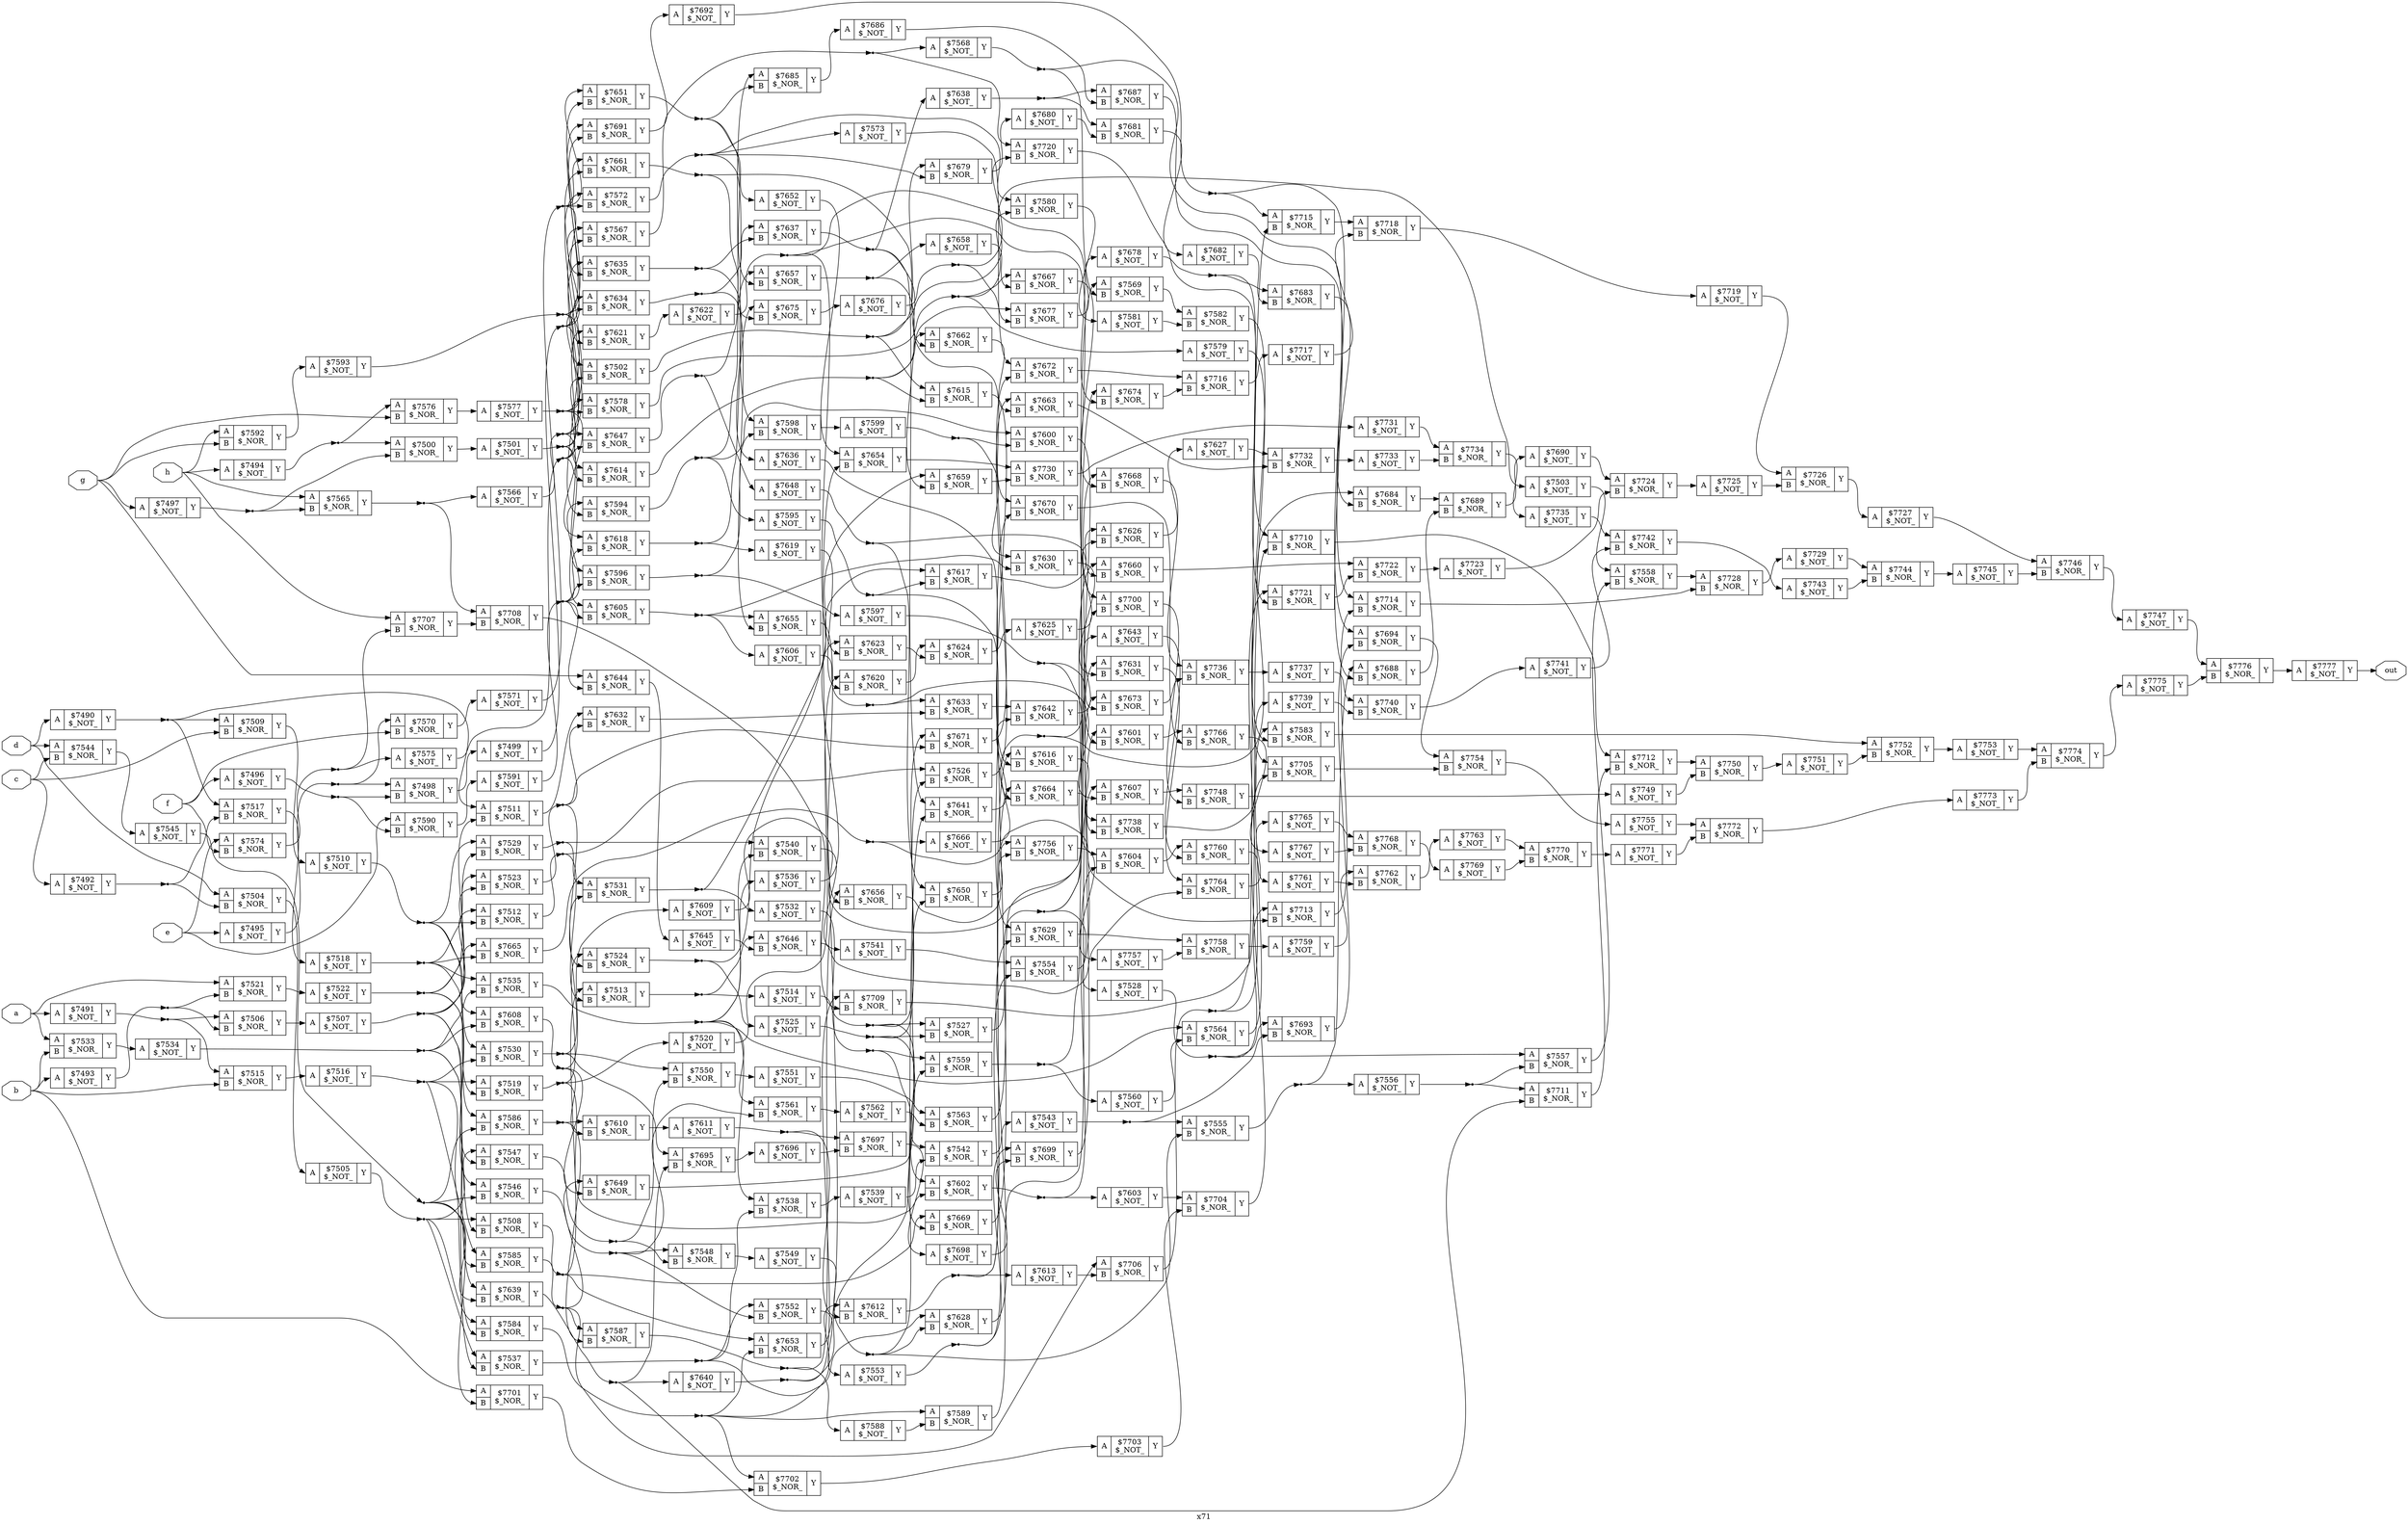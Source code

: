 digraph "x71" {
label="x71";
rankdir="LR";
remincross=true;
n288 [ shape=octagon, label="a", color="black", fontcolor="black" ];
n289 [ shape=octagon, label="b", color="black", fontcolor="black" ];
n290 [ shape=octagon, label="c", color="black", fontcolor="black" ];
n291 [ shape=octagon, label="d", color="black", fontcolor="black" ];
n292 [ shape=octagon, label="e", color="black", fontcolor="black" ];
n293 [ shape=octagon, label="f", color="black", fontcolor="black" ];
n294 [ shape=octagon, label="g", color="black", fontcolor="black" ];
n295 [ shape=octagon, label="h", color="black", fontcolor="black" ];
n296 [ shape=octagon, label="out", color="black", fontcolor="black" ];
c299 [ shape=record, label="{{<p297> A}|$7490\n$_NOT_|{<p298> Y}}" ];
c300 [ shape=record, label="{{<p297> A}|$7491\n$_NOT_|{<p298> Y}}" ];
c301 [ shape=record, label="{{<p297> A}|$7492\n$_NOT_|{<p298> Y}}" ];
c302 [ shape=record, label="{{<p297> A}|$7493\n$_NOT_|{<p298> Y}}" ];
c303 [ shape=record, label="{{<p297> A}|$7494\n$_NOT_|{<p298> Y}}" ];
c304 [ shape=record, label="{{<p297> A}|$7495\n$_NOT_|{<p298> Y}}" ];
c305 [ shape=record, label="{{<p297> A}|$7496\n$_NOT_|{<p298> Y}}" ];
c306 [ shape=record, label="{{<p297> A}|$7497\n$_NOT_|{<p298> Y}}" ];
c308 [ shape=record, label="{{<p297> A|<p307> B}|$7498\n$_NOR_|{<p298> Y}}" ];
c309 [ shape=record, label="{{<p297> A}|$7499\n$_NOT_|{<p298> Y}}" ];
c310 [ shape=record, label="{{<p297> A|<p307> B}|$7500\n$_NOR_|{<p298> Y}}" ];
c311 [ shape=record, label="{{<p297> A}|$7501\n$_NOT_|{<p298> Y}}" ];
c312 [ shape=record, label="{{<p297> A|<p307> B}|$7502\n$_NOR_|{<p298> Y}}" ];
c313 [ shape=record, label="{{<p297> A}|$7503\n$_NOT_|{<p298> Y}}" ];
c314 [ shape=record, label="{{<p297> A|<p307> B}|$7504\n$_NOR_|{<p298> Y}}" ];
c315 [ shape=record, label="{{<p297> A}|$7505\n$_NOT_|{<p298> Y}}" ];
c316 [ shape=record, label="{{<p297> A|<p307> B}|$7506\n$_NOR_|{<p298> Y}}" ];
c317 [ shape=record, label="{{<p297> A}|$7507\n$_NOT_|{<p298> Y}}" ];
c318 [ shape=record, label="{{<p297> A|<p307> B}|$7508\n$_NOR_|{<p298> Y}}" ];
c319 [ shape=record, label="{{<p297> A|<p307> B}|$7509\n$_NOR_|{<p298> Y}}" ];
c320 [ shape=record, label="{{<p297> A}|$7510\n$_NOT_|{<p298> Y}}" ];
c321 [ shape=record, label="{{<p297> A|<p307> B}|$7511\n$_NOR_|{<p298> Y}}" ];
c322 [ shape=record, label="{{<p297> A|<p307> B}|$7512\n$_NOR_|{<p298> Y}}" ];
c323 [ shape=record, label="{{<p297> A|<p307> B}|$7513\n$_NOR_|{<p298> Y}}" ];
c324 [ shape=record, label="{{<p297> A}|$7514\n$_NOT_|{<p298> Y}}" ];
c325 [ shape=record, label="{{<p297> A|<p307> B}|$7515\n$_NOR_|{<p298> Y}}" ];
c326 [ shape=record, label="{{<p297> A}|$7516\n$_NOT_|{<p298> Y}}" ];
c327 [ shape=record, label="{{<p297> A|<p307> B}|$7517\n$_NOR_|{<p298> Y}}" ];
c328 [ shape=record, label="{{<p297> A}|$7518\n$_NOT_|{<p298> Y}}" ];
c329 [ shape=record, label="{{<p297> A|<p307> B}|$7519\n$_NOR_|{<p298> Y}}" ];
c330 [ shape=record, label="{{<p297> A}|$7520\n$_NOT_|{<p298> Y}}" ];
c331 [ shape=record, label="{{<p297> A|<p307> B}|$7521\n$_NOR_|{<p298> Y}}" ];
c332 [ shape=record, label="{{<p297> A}|$7522\n$_NOT_|{<p298> Y}}" ];
c333 [ shape=record, label="{{<p297> A|<p307> B}|$7523\n$_NOR_|{<p298> Y}}" ];
c334 [ shape=record, label="{{<p297> A|<p307> B}|$7524\n$_NOR_|{<p298> Y}}" ];
c335 [ shape=record, label="{{<p297> A}|$7525\n$_NOT_|{<p298> Y}}" ];
c336 [ shape=record, label="{{<p297> A|<p307> B}|$7526\n$_NOR_|{<p298> Y}}" ];
c337 [ shape=record, label="{{<p297> A|<p307> B}|$7527\n$_NOR_|{<p298> Y}}" ];
c338 [ shape=record, label="{{<p297> A}|$7528\n$_NOT_|{<p298> Y}}" ];
c339 [ shape=record, label="{{<p297> A|<p307> B}|$7529\n$_NOR_|{<p298> Y}}" ];
c340 [ shape=record, label="{{<p297> A|<p307> B}|$7530\n$_NOR_|{<p298> Y}}" ];
c341 [ shape=record, label="{{<p297> A|<p307> B}|$7531\n$_NOR_|{<p298> Y}}" ];
c342 [ shape=record, label="{{<p297> A}|$7532\n$_NOT_|{<p298> Y}}" ];
c343 [ shape=record, label="{{<p297> A|<p307> B}|$7533\n$_NOR_|{<p298> Y}}" ];
c344 [ shape=record, label="{{<p297> A}|$7534\n$_NOT_|{<p298> Y}}" ];
c345 [ shape=record, label="{{<p297> A|<p307> B}|$7535\n$_NOR_|{<p298> Y}}" ];
c346 [ shape=record, label="{{<p297> A}|$7536\n$_NOT_|{<p298> Y}}" ];
c347 [ shape=record, label="{{<p297> A|<p307> B}|$7537\n$_NOR_|{<p298> Y}}" ];
c348 [ shape=record, label="{{<p297> A|<p307> B}|$7538\n$_NOR_|{<p298> Y}}" ];
c349 [ shape=record, label="{{<p297> A}|$7539\n$_NOT_|{<p298> Y}}" ];
c350 [ shape=record, label="{{<p297> A|<p307> B}|$7540\n$_NOR_|{<p298> Y}}" ];
c351 [ shape=record, label="{{<p297> A}|$7541\n$_NOT_|{<p298> Y}}" ];
c352 [ shape=record, label="{{<p297> A|<p307> B}|$7542\n$_NOR_|{<p298> Y}}" ];
c353 [ shape=record, label="{{<p297> A}|$7543\n$_NOT_|{<p298> Y}}" ];
c354 [ shape=record, label="{{<p297> A|<p307> B}|$7544\n$_NOR_|{<p298> Y}}" ];
c355 [ shape=record, label="{{<p297> A}|$7545\n$_NOT_|{<p298> Y}}" ];
c356 [ shape=record, label="{{<p297> A|<p307> B}|$7546\n$_NOR_|{<p298> Y}}" ];
c357 [ shape=record, label="{{<p297> A|<p307> B}|$7547\n$_NOR_|{<p298> Y}}" ];
c358 [ shape=record, label="{{<p297> A|<p307> B}|$7548\n$_NOR_|{<p298> Y}}" ];
c359 [ shape=record, label="{{<p297> A}|$7549\n$_NOT_|{<p298> Y}}" ];
c360 [ shape=record, label="{{<p297> A|<p307> B}|$7550\n$_NOR_|{<p298> Y}}" ];
c361 [ shape=record, label="{{<p297> A}|$7551\n$_NOT_|{<p298> Y}}" ];
c362 [ shape=record, label="{{<p297> A|<p307> B}|$7552\n$_NOR_|{<p298> Y}}" ];
c363 [ shape=record, label="{{<p297> A}|$7553\n$_NOT_|{<p298> Y}}" ];
c364 [ shape=record, label="{{<p297> A|<p307> B}|$7554\n$_NOR_|{<p298> Y}}" ];
c365 [ shape=record, label="{{<p297> A|<p307> B}|$7555\n$_NOR_|{<p298> Y}}" ];
c366 [ shape=record, label="{{<p297> A}|$7556\n$_NOT_|{<p298> Y}}" ];
c367 [ shape=record, label="{{<p297> A|<p307> B}|$7557\n$_NOR_|{<p298> Y}}" ];
c368 [ shape=record, label="{{<p297> A|<p307> B}|$7558\n$_NOR_|{<p298> Y}}" ];
c369 [ shape=record, label="{{<p297> A|<p307> B}|$7559\n$_NOR_|{<p298> Y}}" ];
c370 [ shape=record, label="{{<p297> A}|$7560\n$_NOT_|{<p298> Y}}" ];
c371 [ shape=record, label="{{<p297> A|<p307> B}|$7561\n$_NOR_|{<p298> Y}}" ];
c372 [ shape=record, label="{{<p297> A}|$7562\n$_NOT_|{<p298> Y}}" ];
c373 [ shape=record, label="{{<p297> A|<p307> B}|$7563\n$_NOR_|{<p298> Y}}" ];
c374 [ shape=record, label="{{<p297> A|<p307> B}|$7564\n$_NOR_|{<p298> Y}}" ];
c375 [ shape=record, label="{{<p297> A|<p307> B}|$7565\n$_NOR_|{<p298> Y}}" ];
c376 [ shape=record, label="{{<p297> A}|$7566\n$_NOT_|{<p298> Y}}" ];
c377 [ shape=record, label="{{<p297> A|<p307> B}|$7567\n$_NOR_|{<p298> Y}}" ];
c378 [ shape=record, label="{{<p297> A}|$7568\n$_NOT_|{<p298> Y}}" ];
c379 [ shape=record, label="{{<p297> A|<p307> B}|$7569\n$_NOR_|{<p298> Y}}" ];
c380 [ shape=record, label="{{<p297> A|<p307> B}|$7570\n$_NOR_|{<p298> Y}}" ];
c381 [ shape=record, label="{{<p297> A}|$7571\n$_NOT_|{<p298> Y}}" ];
c382 [ shape=record, label="{{<p297> A|<p307> B}|$7572\n$_NOR_|{<p298> Y}}" ];
c383 [ shape=record, label="{{<p297> A}|$7573\n$_NOT_|{<p298> Y}}" ];
c384 [ shape=record, label="{{<p297> A|<p307> B}|$7574\n$_NOR_|{<p298> Y}}" ];
c385 [ shape=record, label="{{<p297> A}|$7575\n$_NOT_|{<p298> Y}}" ];
c386 [ shape=record, label="{{<p297> A|<p307> B}|$7576\n$_NOR_|{<p298> Y}}" ];
c387 [ shape=record, label="{{<p297> A}|$7577\n$_NOT_|{<p298> Y}}" ];
c388 [ shape=record, label="{{<p297> A|<p307> B}|$7578\n$_NOR_|{<p298> Y}}" ];
c389 [ shape=record, label="{{<p297> A}|$7579\n$_NOT_|{<p298> Y}}" ];
c390 [ shape=record, label="{{<p297> A|<p307> B}|$7580\n$_NOR_|{<p298> Y}}" ];
c391 [ shape=record, label="{{<p297> A}|$7581\n$_NOT_|{<p298> Y}}" ];
c392 [ shape=record, label="{{<p297> A|<p307> B}|$7582\n$_NOR_|{<p298> Y}}" ];
c393 [ shape=record, label="{{<p297> A|<p307> B}|$7583\n$_NOR_|{<p298> Y}}" ];
c394 [ shape=record, label="{{<p297> A|<p307> B}|$7584\n$_NOR_|{<p298> Y}}" ];
c395 [ shape=record, label="{{<p297> A|<p307> B}|$7585\n$_NOR_|{<p298> Y}}" ];
c396 [ shape=record, label="{{<p297> A|<p307> B}|$7586\n$_NOR_|{<p298> Y}}" ];
c397 [ shape=record, label="{{<p297> A|<p307> B}|$7587\n$_NOR_|{<p298> Y}}" ];
c398 [ shape=record, label="{{<p297> A}|$7588\n$_NOT_|{<p298> Y}}" ];
c399 [ shape=record, label="{{<p297> A|<p307> B}|$7589\n$_NOR_|{<p298> Y}}" ];
c400 [ shape=record, label="{{<p297> A|<p307> B}|$7590\n$_NOR_|{<p298> Y}}" ];
c401 [ shape=record, label="{{<p297> A}|$7591\n$_NOT_|{<p298> Y}}" ];
c402 [ shape=record, label="{{<p297> A|<p307> B}|$7592\n$_NOR_|{<p298> Y}}" ];
c403 [ shape=record, label="{{<p297> A}|$7593\n$_NOT_|{<p298> Y}}" ];
c404 [ shape=record, label="{{<p297> A|<p307> B}|$7594\n$_NOR_|{<p298> Y}}" ];
c405 [ shape=record, label="{{<p297> A}|$7595\n$_NOT_|{<p298> Y}}" ];
c406 [ shape=record, label="{{<p297> A|<p307> B}|$7596\n$_NOR_|{<p298> Y}}" ];
c407 [ shape=record, label="{{<p297> A}|$7597\n$_NOT_|{<p298> Y}}" ];
c408 [ shape=record, label="{{<p297> A|<p307> B}|$7598\n$_NOR_|{<p298> Y}}" ];
c409 [ shape=record, label="{{<p297> A}|$7599\n$_NOT_|{<p298> Y}}" ];
c410 [ shape=record, label="{{<p297> A|<p307> B}|$7600\n$_NOR_|{<p298> Y}}" ];
c411 [ shape=record, label="{{<p297> A|<p307> B}|$7601\n$_NOR_|{<p298> Y}}" ];
c412 [ shape=record, label="{{<p297> A|<p307> B}|$7602\n$_NOR_|{<p298> Y}}" ];
c413 [ shape=record, label="{{<p297> A}|$7603\n$_NOT_|{<p298> Y}}" ];
c414 [ shape=record, label="{{<p297> A|<p307> B}|$7604\n$_NOR_|{<p298> Y}}" ];
c415 [ shape=record, label="{{<p297> A|<p307> B}|$7605\n$_NOR_|{<p298> Y}}" ];
c416 [ shape=record, label="{{<p297> A}|$7606\n$_NOT_|{<p298> Y}}" ];
c417 [ shape=record, label="{{<p297> A|<p307> B}|$7607\n$_NOR_|{<p298> Y}}" ];
c418 [ shape=record, label="{{<p297> A|<p307> B}|$7608\n$_NOR_|{<p298> Y}}" ];
c419 [ shape=record, label="{{<p297> A}|$7609\n$_NOT_|{<p298> Y}}" ];
c420 [ shape=record, label="{{<p297> A|<p307> B}|$7610\n$_NOR_|{<p298> Y}}" ];
c421 [ shape=record, label="{{<p297> A}|$7611\n$_NOT_|{<p298> Y}}" ];
c422 [ shape=record, label="{{<p297> A|<p307> B}|$7612\n$_NOR_|{<p298> Y}}" ];
c423 [ shape=record, label="{{<p297> A}|$7613\n$_NOT_|{<p298> Y}}" ];
c424 [ shape=record, label="{{<p297> A|<p307> B}|$7614\n$_NOR_|{<p298> Y}}" ];
c425 [ shape=record, label="{{<p297> A|<p307> B}|$7615\n$_NOR_|{<p298> Y}}" ];
c426 [ shape=record, label="{{<p297> A|<p307> B}|$7616\n$_NOR_|{<p298> Y}}" ];
c427 [ shape=record, label="{{<p297> A|<p307> B}|$7617\n$_NOR_|{<p298> Y}}" ];
c428 [ shape=record, label="{{<p297> A|<p307> B}|$7618\n$_NOR_|{<p298> Y}}" ];
c429 [ shape=record, label="{{<p297> A}|$7619\n$_NOT_|{<p298> Y}}" ];
c430 [ shape=record, label="{{<p297> A|<p307> B}|$7620\n$_NOR_|{<p298> Y}}" ];
c431 [ shape=record, label="{{<p297> A|<p307> B}|$7621\n$_NOR_|{<p298> Y}}" ];
c432 [ shape=record, label="{{<p297> A}|$7622\n$_NOT_|{<p298> Y}}" ];
c433 [ shape=record, label="{{<p297> A|<p307> B}|$7623\n$_NOR_|{<p298> Y}}" ];
c434 [ shape=record, label="{{<p297> A|<p307> B}|$7624\n$_NOR_|{<p298> Y}}" ];
c435 [ shape=record, label="{{<p297> A}|$7625\n$_NOT_|{<p298> Y}}" ];
c436 [ shape=record, label="{{<p297> A|<p307> B}|$7626\n$_NOR_|{<p298> Y}}" ];
c437 [ shape=record, label="{{<p297> A}|$7627\n$_NOT_|{<p298> Y}}" ];
c438 [ shape=record, label="{{<p297> A|<p307> B}|$7628\n$_NOR_|{<p298> Y}}" ];
c439 [ shape=record, label="{{<p297> A|<p307> B}|$7629\n$_NOR_|{<p298> Y}}" ];
c440 [ shape=record, label="{{<p297> A|<p307> B}|$7630\n$_NOR_|{<p298> Y}}" ];
c441 [ shape=record, label="{{<p297> A|<p307> B}|$7631\n$_NOR_|{<p298> Y}}" ];
c442 [ shape=record, label="{{<p297> A|<p307> B}|$7632\n$_NOR_|{<p298> Y}}" ];
c443 [ shape=record, label="{{<p297> A|<p307> B}|$7633\n$_NOR_|{<p298> Y}}" ];
c444 [ shape=record, label="{{<p297> A|<p307> B}|$7634\n$_NOR_|{<p298> Y}}" ];
c445 [ shape=record, label="{{<p297> A|<p307> B}|$7635\n$_NOR_|{<p298> Y}}" ];
c446 [ shape=record, label="{{<p297> A}|$7636\n$_NOT_|{<p298> Y}}" ];
c447 [ shape=record, label="{{<p297> A|<p307> B}|$7637\n$_NOR_|{<p298> Y}}" ];
c448 [ shape=record, label="{{<p297> A}|$7638\n$_NOT_|{<p298> Y}}" ];
c449 [ shape=record, label="{{<p297> A|<p307> B}|$7639\n$_NOR_|{<p298> Y}}" ];
c450 [ shape=record, label="{{<p297> A}|$7640\n$_NOT_|{<p298> Y}}" ];
c451 [ shape=record, label="{{<p297> A|<p307> B}|$7641\n$_NOR_|{<p298> Y}}" ];
c452 [ shape=record, label="{{<p297> A|<p307> B}|$7642\n$_NOR_|{<p298> Y}}" ];
c453 [ shape=record, label="{{<p297> A}|$7643\n$_NOT_|{<p298> Y}}" ];
c454 [ shape=record, label="{{<p297> A|<p307> B}|$7644\n$_NOR_|{<p298> Y}}" ];
c455 [ shape=record, label="{{<p297> A}|$7645\n$_NOT_|{<p298> Y}}" ];
c456 [ shape=record, label="{{<p297> A|<p307> B}|$7646\n$_NOR_|{<p298> Y}}" ];
c457 [ shape=record, label="{{<p297> A|<p307> B}|$7647\n$_NOR_|{<p298> Y}}" ];
c458 [ shape=record, label="{{<p297> A}|$7648\n$_NOT_|{<p298> Y}}" ];
c459 [ shape=record, label="{{<p297> A|<p307> B}|$7649\n$_NOR_|{<p298> Y}}" ];
c460 [ shape=record, label="{{<p297> A|<p307> B}|$7650\n$_NOR_|{<p298> Y}}" ];
c461 [ shape=record, label="{{<p297> A|<p307> B}|$7651\n$_NOR_|{<p298> Y}}" ];
c462 [ shape=record, label="{{<p297> A}|$7652\n$_NOT_|{<p298> Y}}" ];
c463 [ shape=record, label="{{<p297> A|<p307> B}|$7653\n$_NOR_|{<p298> Y}}" ];
c464 [ shape=record, label="{{<p297> A|<p307> B}|$7654\n$_NOR_|{<p298> Y}}" ];
c465 [ shape=record, label="{{<p297> A|<p307> B}|$7655\n$_NOR_|{<p298> Y}}" ];
c466 [ shape=record, label="{{<p297> A|<p307> B}|$7656\n$_NOR_|{<p298> Y}}" ];
c467 [ shape=record, label="{{<p297> A|<p307> B}|$7657\n$_NOR_|{<p298> Y}}" ];
c468 [ shape=record, label="{{<p297> A}|$7658\n$_NOT_|{<p298> Y}}" ];
c469 [ shape=record, label="{{<p297> A|<p307> B}|$7659\n$_NOR_|{<p298> Y}}" ];
c470 [ shape=record, label="{{<p297> A|<p307> B}|$7660\n$_NOR_|{<p298> Y}}" ];
c471 [ shape=record, label="{{<p297> A|<p307> B}|$7661\n$_NOR_|{<p298> Y}}" ];
c472 [ shape=record, label="{{<p297> A|<p307> B}|$7662\n$_NOR_|{<p298> Y}}" ];
c473 [ shape=record, label="{{<p297> A|<p307> B}|$7663\n$_NOR_|{<p298> Y}}" ];
c474 [ shape=record, label="{{<p297> A|<p307> B}|$7664\n$_NOR_|{<p298> Y}}" ];
c475 [ shape=record, label="{{<p297> A|<p307> B}|$7665\n$_NOR_|{<p298> Y}}" ];
c476 [ shape=record, label="{{<p297> A}|$7666\n$_NOT_|{<p298> Y}}" ];
c477 [ shape=record, label="{{<p297> A|<p307> B}|$7667\n$_NOR_|{<p298> Y}}" ];
c478 [ shape=record, label="{{<p297> A|<p307> B}|$7668\n$_NOR_|{<p298> Y}}" ];
c479 [ shape=record, label="{{<p297> A|<p307> B}|$7669\n$_NOR_|{<p298> Y}}" ];
c480 [ shape=record, label="{{<p297> A|<p307> B}|$7670\n$_NOR_|{<p298> Y}}" ];
c481 [ shape=record, label="{{<p297> A|<p307> B}|$7671\n$_NOR_|{<p298> Y}}" ];
c482 [ shape=record, label="{{<p297> A|<p307> B}|$7672\n$_NOR_|{<p298> Y}}" ];
c483 [ shape=record, label="{{<p297> A|<p307> B}|$7673\n$_NOR_|{<p298> Y}}" ];
c484 [ shape=record, label="{{<p297> A|<p307> B}|$7674\n$_NOR_|{<p298> Y}}" ];
c485 [ shape=record, label="{{<p297> A|<p307> B}|$7675\n$_NOR_|{<p298> Y}}" ];
c486 [ shape=record, label="{{<p297> A}|$7676\n$_NOT_|{<p298> Y}}" ];
c487 [ shape=record, label="{{<p297> A|<p307> B}|$7677\n$_NOR_|{<p298> Y}}" ];
c488 [ shape=record, label="{{<p297> A}|$7678\n$_NOT_|{<p298> Y}}" ];
c489 [ shape=record, label="{{<p297> A|<p307> B}|$7679\n$_NOR_|{<p298> Y}}" ];
c490 [ shape=record, label="{{<p297> A}|$7680\n$_NOT_|{<p298> Y}}" ];
c491 [ shape=record, label="{{<p297> A|<p307> B}|$7681\n$_NOR_|{<p298> Y}}" ];
c492 [ shape=record, label="{{<p297> A}|$7682\n$_NOT_|{<p298> Y}}" ];
c493 [ shape=record, label="{{<p297> A|<p307> B}|$7683\n$_NOR_|{<p298> Y}}" ];
c494 [ shape=record, label="{{<p297> A|<p307> B}|$7684\n$_NOR_|{<p298> Y}}" ];
c495 [ shape=record, label="{{<p297> A|<p307> B}|$7685\n$_NOR_|{<p298> Y}}" ];
c496 [ shape=record, label="{{<p297> A}|$7686\n$_NOT_|{<p298> Y}}" ];
c497 [ shape=record, label="{{<p297> A|<p307> B}|$7687\n$_NOR_|{<p298> Y}}" ];
c498 [ shape=record, label="{{<p297> A|<p307> B}|$7688\n$_NOR_|{<p298> Y}}" ];
c499 [ shape=record, label="{{<p297> A|<p307> B}|$7689\n$_NOR_|{<p298> Y}}" ];
c500 [ shape=record, label="{{<p297> A}|$7690\n$_NOT_|{<p298> Y}}" ];
c501 [ shape=record, label="{{<p297> A|<p307> B}|$7691\n$_NOR_|{<p298> Y}}" ];
c502 [ shape=record, label="{{<p297> A}|$7692\n$_NOT_|{<p298> Y}}" ];
c503 [ shape=record, label="{{<p297> A|<p307> B}|$7693\n$_NOR_|{<p298> Y}}" ];
c504 [ shape=record, label="{{<p297> A|<p307> B}|$7694\n$_NOR_|{<p298> Y}}" ];
c505 [ shape=record, label="{{<p297> A|<p307> B}|$7695\n$_NOR_|{<p298> Y}}" ];
c506 [ shape=record, label="{{<p297> A}|$7696\n$_NOT_|{<p298> Y}}" ];
c507 [ shape=record, label="{{<p297> A|<p307> B}|$7697\n$_NOR_|{<p298> Y}}" ];
c508 [ shape=record, label="{{<p297> A}|$7698\n$_NOT_|{<p298> Y}}" ];
c509 [ shape=record, label="{{<p297> A|<p307> B}|$7699\n$_NOR_|{<p298> Y}}" ];
c510 [ shape=record, label="{{<p297> A|<p307> B}|$7700\n$_NOR_|{<p298> Y}}" ];
c511 [ shape=record, label="{{<p297> A|<p307> B}|$7701\n$_NOR_|{<p298> Y}}" ];
c512 [ shape=record, label="{{<p297> A|<p307> B}|$7702\n$_NOR_|{<p298> Y}}" ];
c513 [ shape=record, label="{{<p297> A}|$7703\n$_NOT_|{<p298> Y}}" ];
c514 [ shape=record, label="{{<p297> A|<p307> B}|$7704\n$_NOR_|{<p298> Y}}" ];
c515 [ shape=record, label="{{<p297> A|<p307> B}|$7705\n$_NOR_|{<p298> Y}}" ];
c516 [ shape=record, label="{{<p297> A|<p307> B}|$7706\n$_NOR_|{<p298> Y}}" ];
c517 [ shape=record, label="{{<p297> A|<p307> B}|$7707\n$_NOR_|{<p298> Y}}" ];
c518 [ shape=record, label="{{<p297> A|<p307> B}|$7708\n$_NOR_|{<p298> Y}}" ];
c519 [ shape=record, label="{{<p297> A|<p307> B}|$7709\n$_NOR_|{<p298> Y}}" ];
c520 [ shape=record, label="{{<p297> A|<p307> B}|$7710\n$_NOR_|{<p298> Y}}" ];
c521 [ shape=record, label="{{<p297> A|<p307> B}|$7711\n$_NOR_|{<p298> Y}}" ];
c522 [ shape=record, label="{{<p297> A|<p307> B}|$7712\n$_NOR_|{<p298> Y}}" ];
c523 [ shape=record, label="{{<p297> A|<p307> B}|$7713\n$_NOR_|{<p298> Y}}" ];
c524 [ shape=record, label="{{<p297> A|<p307> B}|$7714\n$_NOR_|{<p298> Y}}" ];
c525 [ shape=record, label="{{<p297> A|<p307> B}|$7715\n$_NOR_|{<p298> Y}}" ];
c526 [ shape=record, label="{{<p297> A|<p307> B}|$7716\n$_NOR_|{<p298> Y}}" ];
c527 [ shape=record, label="{{<p297> A}|$7717\n$_NOT_|{<p298> Y}}" ];
c528 [ shape=record, label="{{<p297> A|<p307> B}|$7718\n$_NOR_|{<p298> Y}}" ];
c529 [ shape=record, label="{{<p297> A}|$7719\n$_NOT_|{<p298> Y}}" ];
c530 [ shape=record, label="{{<p297> A|<p307> B}|$7720\n$_NOR_|{<p298> Y}}" ];
c531 [ shape=record, label="{{<p297> A|<p307> B}|$7721\n$_NOR_|{<p298> Y}}" ];
c532 [ shape=record, label="{{<p297> A|<p307> B}|$7722\n$_NOR_|{<p298> Y}}" ];
c533 [ shape=record, label="{{<p297> A}|$7723\n$_NOT_|{<p298> Y}}" ];
c534 [ shape=record, label="{{<p297> A|<p307> B}|$7724\n$_NOR_|{<p298> Y}}" ];
c535 [ shape=record, label="{{<p297> A}|$7725\n$_NOT_|{<p298> Y}}" ];
c536 [ shape=record, label="{{<p297> A|<p307> B}|$7726\n$_NOR_|{<p298> Y}}" ];
c537 [ shape=record, label="{{<p297> A}|$7727\n$_NOT_|{<p298> Y}}" ];
c538 [ shape=record, label="{{<p297> A|<p307> B}|$7728\n$_NOR_|{<p298> Y}}" ];
c539 [ shape=record, label="{{<p297> A}|$7729\n$_NOT_|{<p298> Y}}" ];
c540 [ shape=record, label="{{<p297> A|<p307> B}|$7730\n$_NOR_|{<p298> Y}}" ];
c541 [ shape=record, label="{{<p297> A}|$7731\n$_NOT_|{<p298> Y}}" ];
c542 [ shape=record, label="{{<p297> A|<p307> B}|$7732\n$_NOR_|{<p298> Y}}" ];
c543 [ shape=record, label="{{<p297> A}|$7733\n$_NOT_|{<p298> Y}}" ];
c544 [ shape=record, label="{{<p297> A|<p307> B}|$7734\n$_NOR_|{<p298> Y}}" ];
c545 [ shape=record, label="{{<p297> A}|$7735\n$_NOT_|{<p298> Y}}" ];
c546 [ shape=record, label="{{<p297> A|<p307> B}|$7736\n$_NOR_|{<p298> Y}}" ];
c547 [ shape=record, label="{{<p297> A}|$7737\n$_NOT_|{<p298> Y}}" ];
c548 [ shape=record, label="{{<p297> A|<p307> B}|$7738\n$_NOR_|{<p298> Y}}" ];
c549 [ shape=record, label="{{<p297> A}|$7739\n$_NOT_|{<p298> Y}}" ];
c550 [ shape=record, label="{{<p297> A|<p307> B}|$7740\n$_NOR_|{<p298> Y}}" ];
c551 [ shape=record, label="{{<p297> A}|$7741\n$_NOT_|{<p298> Y}}" ];
c552 [ shape=record, label="{{<p297> A|<p307> B}|$7742\n$_NOR_|{<p298> Y}}" ];
c553 [ shape=record, label="{{<p297> A}|$7743\n$_NOT_|{<p298> Y}}" ];
c554 [ shape=record, label="{{<p297> A|<p307> B}|$7744\n$_NOR_|{<p298> Y}}" ];
c555 [ shape=record, label="{{<p297> A}|$7745\n$_NOT_|{<p298> Y}}" ];
c556 [ shape=record, label="{{<p297> A|<p307> B}|$7746\n$_NOR_|{<p298> Y}}" ];
c557 [ shape=record, label="{{<p297> A}|$7747\n$_NOT_|{<p298> Y}}" ];
c558 [ shape=record, label="{{<p297> A|<p307> B}|$7748\n$_NOR_|{<p298> Y}}" ];
c559 [ shape=record, label="{{<p297> A}|$7749\n$_NOT_|{<p298> Y}}" ];
c560 [ shape=record, label="{{<p297> A|<p307> B}|$7750\n$_NOR_|{<p298> Y}}" ];
c561 [ shape=record, label="{{<p297> A}|$7751\n$_NOT_|{<p298> Y}}" ];
c562 [ shape=record, label="{{<p297> A|<p307> B}|$7752\n$_NOR_|{<p298> Y}}" ];
c563 [ shape=record, label="{{<p297> A}|$7753\n$_NOT_|{<p298> Y}}" ];
c564 [ shape=record, label="{{<p297> A|<p307> B}|$7754\n$_NOR_|{<p298> Y}}" ];
c565 [ shape=record, label="{{<p297> A}|$7755\n$_NOT_|{<p298> Y}}" ];
c566 [ shape=record, label="{{<p297> A|<p307> B}|$7756\n$_NOR_|{<p298> Y}}" ];
c567 [ shape=record, label="{{<p297> A}|$7757\n$_NOT_|{<p298> Y}}" ];
c568 [ shape=record, label="{{<p297> A|<p307> B}|$7758\n$_NOR_|{<p298> Y}}" ];
c569 [ shape=record, label="{{<p297> A}|$7759\n$_NOT_|{<p298> Y}}" ];
c570 [ shape=record, label="{{<p297> A|<p307> B}|$7760\n$_NOR_|{<p298> Y}}" ];
c571 [ shape=record, label="{{<p297> A}|$7761\n$_NOT_|{<p298> Y}}" ];
c572 [ shape=record, label="{{<p297> A|<p307> B}|$7762\n$_NOR_|{<p298> Y}}" ];
c573 [ shape=record, label="{{<p297> A}|$7763\n$_NOT_|{<p298> Y}}" ];
c574 [ shape=record, label="{{<p297> A|<p307> B}|$7764\n$_NOR_|{<p298> Y}}" ];
c575 [ shape=record, label="{{<p297> A}|$7765\n$_NOT_|{<p298> Y}}" ];
c576 [ shape=record, label="{{<p297> A|<p307> B}|$7766\n$_NOR_|{<p298> Y}}" ];
c577 [ shape=record, label="{{<p297> A}|$7767\n$_NOT_|{<p298> Y}}" ];
c578 [ shape=record, label="{{<p297> A|<p307> B}|$7768\n$_NOR_|{<p298> Y}}" ];
c579 [ shape=record, label="{{<p297> A}|$7769\n$_NOT_|{<p298> Y}}" ];
c580 [ shape=record, label="{{<p297> A|<p307> B}|$7770\n$_NOR_|{<p298> Y}}" ];
c581 [ shape=record, label="{{<p297> A}|$7771\n$_NOT_|{<p298> Y}}" ];
c582 [ shape=record, label="{{<p297> A|<p307> B}|$7772\n$_NOR_|{<p298> Y}}" ];
c583 [ shape=record, label="{{<p297> A}|$7773\n$_NOT_|{<p298> Y}}" ];
c584 [ shape=record, label="{{<p297> A|<p307> B}|$7774\n$_NOR_|{<p298> Y}}" ];
c585 [ shape=record, label="{{<p297> A}|$7775\n$_NOT_|{<p298> Y}}" ];
c586 [ shape=record, label="{{<p297> A|<p307> B}|$7776\n$_NOR_|{<p298> Y}}" ];
c587 [ shape=record, label="{{<p297> A}|$7777\n$_NOT_|{<p298> Y}}" ];
c390:p298:e -> c391:p297:w [color="black", label=""];
c399:p298:e -> c411:p297:w [color="black", label=""];
c480:p298:e -> c576:p307:w [color="black", label=""];
c481:p298:e -> c482:p307:w [color="black", label=""];
c482:p298:e -> c526:p297:w [color="black", label=""];
c483:p298:e -> c546:p307:w [color="black", label=""];
c484:p298:e -> c526:p307:w [color="black", label=""];
c485:p298:e -> c486:p297:w [color="black", label=""];
n106 [ shape=point ];
c486:p298:e -> n106:w [color="black", label=""];
n106:e -> c487:p307:w [color="black", label=""];
n106:e -> c530:p307:w [color="black", label=""];
c487:p298:e -> c488:p297:w [color="black", label=""];
n108 [ shape=point ];
c488:p298:e -> n108:w [color="black", label=""];
n108:e -> c493:p297:w [color="black", label=""];
n108:e -> c520:p297:w [color="black", label=""];
c489:p298:e -> c490:p297:w [color="black", label=""];
n11 [ shape=point ];
c299:p298:e -> n11:w [color="black", label=""];
n11:e -> c319:p297:w [color="black", label=""];
n11:e -> c321:p297:w [color="black", label=""];
n11:e -> c327:p297:w [color="black", label=""];
n110 [ shape=point ];
c309:p298:e -> n110:w [color="black", label=""];
n110:e -> c312:p297:w [color="black", label=""];
n110:e -> c377:p297:w [color="black", label=""];
n110:e -> c444:p297:w [color="black", label=""];
n110:e -> c501:p297:w [color="black", label=""];
c490:p298:e -> c491:p307:w [color="black", label=""];
c491:p298:e -> c492:p297:w [color="black", label=""];
c492:p298:e -> c493:p307:w [color="black", label=""];
c493:p298:e -> c494:p307:w [color="black", label=""];
c494:p298:e -> c499:p297:w [color="black", label=""];
c495:p298:e -> c496:p297:w [color="black", label=""];
c496:p298:e -> c497:p307:w [color="black", label=""];
c497:p298:e -> c498:p307:w [color="black", label=""];
c498:p298:e -> c499:p307:w [color="black", label=""];
c400:p298:e -> c401:p297:w [color="black", label=""];
c499:p298:e -> c500:p297:w [color="black", label=""];
c310:p298:e -> c311:p297:w [color="black", label=""];
c500:p298:e -> c534:p297:w [color="black", label=""];
c501:p298:e -> c502:p297:w [color="black", label=""];
n124 [ shape=point ];
c502:p298:e -> n124:w [color="black", label=""];
n124:e -> c504:p297:w [color="black", label=""];
n124:e -> c525:p297:w [color="black", label=""];
c503:p298:e -> c504:p307:w [color="black", label=""];
c504:p298:e -> c564:p297:w [color="black", label=""];
c505:p298:e -> c506:p297:w [color="black", label=""];
c506:p298:e -> c507:p307:w [color="black", label=""];
c507:p298:e -> c508:p297:w [color="black", label=""];
n13 [ shape=point ];
c401:p298:e -> n13:w [color="black", label=""];
n13:e -> c404:p297:w [color="black", label=""];
n13:e -> c406:p307:w [color="black", label=""];
n13:e -> c415:p307:w [color="black", label=""];
n13:e -> c428:p307:w [color="black", label=""];
n13:e -> c454:p307:w [color="black", label=""];
c508:p298:e -> c509:p307:w [color="black", label=""];
c509:p298:e -> c510:p307:w [color="black", label=""];
n132 [ shape=point ];
c311:p298:e -> n132:w [color="black", label=""];
n132:e -> c312:p307:w [color="black", label=""];
n132:e -> c415:p297:w [color="black", label=""];
n132:e -> c424:p297:w [color="black", label=""];
n132:e -> c445:p297:w [color="black", label=""];
c510:p298:e -> c558:p307:w [color="black", label=""];
c511:p298:e -> c512:p307:w [color="black", label=""];
c512:p298:e -> c513:p297:w [color="black", label=""];
c513:p298:e -> c514:p307:w [color="black", label=""];
c514:p298:e -> c515:p307:w [color="black", label=""];
c515:p298:e -> c564:p307:w [color="black", label=""];
n139 [ shape=point ];
c516:p298:e -> n139:w [color="black", label=""];
n139:e -> c525:p307:w [color="black", label=""];
n139:e -> c531:p297:w [color="black", label=""];
c402:p298:e -> c403:p297:w [color="black", label=""];
c517:p298:e -> c518:p307:w [color="black", label=""];
c518:p298:e -> c519:p307:w [color="black", label=""];
c519:p298:e -> c520:p307:w [color="black", label=""];
n143 [ shape=point ];
c312:p298:e -> n143:w [color="black", label=""];
n143:e -> c313:p297:w [color="black", label=""];
n143:e -> c425:p297:w [color="black", label=""];
n143:e -> c489:p297:w [color="black", label=""];
c520:p298:e -> c522:p297:w [color="black", label=""];
c521:p298:e -> c522:p307:w [color="black", label=""];
c522:p298:e -> c560:p297:w [color="black", label=""];
c523:p298:e -> c524:p307:w [color="black", label=""];
c524:p298:e -> c538:p307:w [color="black", label=""];
c525:p298:e -> c528:p297:w [color="black", label=""];
n15 [ shape=point ];
c403:p298:e -> n15:w [color="black", label=""];
n15:e -> c404:p307:w [color="black", label=""];
n15:e -> c431:p307:w [color="black", label=""];
n15:e -> c461:p307:w [color="black", label=""];
n15:e -> c501:p307:w [color="black", label=""];
c526:p298:e -> c527:p297:w [color="black", label=""];
c527:p298:e -> c528:p307:w [color="black", label=""];
c528:p298:e -> c529:p297:w [color="black", label=""];
c529:p298:e -> c536:p297:w [color="black", label=""];
c313:p298:e -> c368:p297:w [color="black", label=""];
c530:p298:e -> c531:p307:w [color="black", label=""];
c531:p298:e -> c532:p307:w [color="black", label=""];
c532:p298:e -> c533:p297:w [color="black", label=""];
c533:p298:e -> c534:p307:w [color="black", label=""];
c534:p298:e -> c535:p297:w [color="black", label=""];
n16 [ shape=point ];
c404:p298:e -> n16:w [color="black", label=""];
n16:e -> c405:p297:w [color="black", label=""];
n16:e -> c410:p297:w [color="black", label=""];
n16:e -> c467:p297:w [color="black", label=""];
c535:p298:e -> c536:p307:w [color="black", label=""];
c536:p298:e -> c537:p297:w [color="black", label=""];
c537:p298:e -> c556:p297:w [color="black", label=""];
c538:p298:e -> c539:p297:w [color="black", label=""];
c539:p298:e -> c554:p297:w [color="black", label=""];
c314:p298:e -> c315:p297:w [color="black", label=""];
c540:p298:e -> c541:p297:w [color="black", label=""];
c541:p298:e -> c544:p297:w [color="black", label=""];
c542:p298:e -> c543:p297:w [color="black", label=""];
c543:p298:e -> c544:p307:w [color="black", label=""];
n17 [ shape=point ];
c405:p298:e -> n17:w [color="black", label=""];
n17:e -> c427:p307:w [color="black", label=""];
n17:e -> c439:p297:w [color="black", label=""];
c544:p298:e -> c545:p297:w [color="black", label=""];
c545:p298:e -> c552:p297:w [color="black", label=""];
c546:p298:e -> c547:p297:w [color="black", label=""];
c547:p298:e -> c550:p297:w [color="black", label=""];
c548:p298:e -> c549:p297:w [color="black", label=""];
c549:p298:e -> c550:p307:w [color="black", label=""];
n176 [ shape=point ];
c315:p298:e -> n176:w [color="black", label=""];
n176:e -> c318:p297:w [color="black", label=""];
n176:e -> c347:p297:w [color="black", label=""];
n176:e -> c357:p297:w [color="black", label=""];
n176:e -> c394:p297:w [color="black", label=""];
c550:p298:e -> c551:p297:w [color="black", label=""];
c551:p298:e -> c552:p307:w [color="black", label=""];
c552:p298:e -> c553:p297:w [color="black", label=""];
n18 [ shape=point ];
c406:p298:e -> n18:w [color="black", label=""];
n18:e -> c407:p297:w [color="black", label=""];
n18:e -> c408:p307:w [color="black", label=""];
c553:p298:e -> c554:p307:w [color="black", label=""];
c554:p298:e -> c555:p297:w [color="black", label=""];
c555:p298:e -> c556:p307:w [color="black", label=""];
c556:p298:e -> c557:p297:w [color="black", label=""];
c557:p298:e -> c586:p297:w [color="black", label=""];
c558:p298:e -> c559:p297:w [color="black", label=""];
c559:p298:e -> c560:p307:w [color="black", label=""];
c316:p298:e -> c317:p297:w [color="black", label=""];
c560:p298:e -> c561:p297:w [color="black", label=""];
c561:p298:e -> c562:p307:w [color="black", label=""];
n19 [ shape=point ];
c407:p298:e -> n19:w [color="black", label=""];
n19:e -> c414:p297:w [color="black", label=""];
n19:e -> c483:p307:w [color="black", label=""];
c562:p298:e -> c563:p297:w [color="black", label=""];
c563:p298:e -> c584:p297:w [color="black", label=""];
c564:p298:e -> c565:p297:w [color="black", label=""];
c565:p298:e -> c582:p297:w [color="black", label=""];
c566:p298:e -> c567:p297:w [color="black", label=""];
c567:p298:e -> c568:p307:w [color="black", label=""];
c568:p298:e -> c569:p297:w [color="black", label=""];
c569:p298:e -> c572:p297:w [color="black", label=""];
n198 [ shape=point ];
c317:p298:e -> n198:w [color="black", label=""];
n198:e -> c318:p307:w [color="black", label=""];
n198:e -> c321:p307:w [color="black", label=""];
n198:e -> c322:p297:w [color="black", label=""];
n198:e -> c356:p297:w [color="black", label=""];
n198:e -> c475:p297:w [color="black", label=""];
c570:p298:e -> c571:p297:w [color="black", label=""];
c391:p298:e -> c392:p307:w [color="black", label=""];
c408:p298:e -> c409:p297:w [color="black", label=""];
c571:p298:e -> c572:p307:w [color="black", label=""];
c572:p298:e -> c573:p297:w [color="black", label=""];
c573:p298:e -> c580:p297:w [color="black", label=""];
c574:p298:e -> c575:p297:w [color="black", label=""];
c575:p298:e -> c578:p297:w [color="black", label=""];
c576:p298:e -> c577:p297:w [color="black", label=""];
c577:p298:e -> c578:p307:w [color="black", label=""];
c578:p298:e -> c579:p297:w [color="black", label=""];
c579:p298:e -> c580:p307:w [color="black", label=""];
n209 [ shape=point ];
c318:p298:e -> n209:w [color="black", label=""];
n209:e -> c323:p297:w [color="black", label=""];
n209:e -> c463:p297:w [color="black", label=""];
n209:e -> c479:p297:w [color="black", label=""];
n21 [ shape=point ];
c409:p298:e -> n21:w [color="black", label=""];
n21:e -> c410:p307:w [color="black", label=""];
n21:e -> c440:p297:w [color="black", label=""];
c580:p298:e -> c581:p297:w [color="black", label=""];
c581:p298:e -> c582:p307:w [color="black", label=""];
c582:p298:e -> c583:p297:w [color="black", label=""];
c583:p298:e -> c584:p307:w [color="black", label=""];
c584:p298:e -> c585:p297:w [color="black", label=""];
c585:p298:e -> c586:p307:w [color="black", label=""];
c586:p298:e -> c587:p297:w [color="black", label=""];
c319:p298:e -> c320:p297:w [color="black", label=""];
n218 [ shape=point ];
c320:p298:e -> n218:w [color="black", label=""];
n218:e -> c322:p307:w [color="black", label=""];
n218:e -> c339:p297:w [color="black", label=""];
n218:e -> c340:p297:w [color="black", label=""];
n218:e -> c418:p297:w [color="black", label=""];
c321:p298:e -> c442:p297:w [color="black", label=""];
n22 [ shape=point ];
c300:p298:e -> n22:w [color="black", label=""];
n22:e -> c316:p297:w [color="black", label=""];
n22:e -> c325:p297:w [color="black", label=""];
n220 [ shape=point ];
c322:p298:e -> n220:w [color="black", label=""];
n220:e -> c323:p307:w [color="black", label=""];
n220:e -> c336:p297:w [color="black", label=""];
n221 [ shape=point ];
c323:p298:e -> n221:w [color="black", label=""];
n221:e -> c324:p297:w [color="black", label=""];
n221:e -> c456:p297:w [color="black", label=""];
n222 [ shape=point ];
c324:p298:e -> n222:w [color="black", label=""];
n222:e -> c337:p297:w [color="black", label=""];
n222:e -> c412:p297:w [color="black", label=""];
n222:e -> c481:p297:w [color="black", label=""];
c325:p298:e -> c326:p297:w [color="black", label=""];
n224 [ shape=point ];
c326:p298:e -> n224:w [color="black", label=""];
n224:e -> c329:p297:w [color="black", label=""];
n224:e -> c340:p307:w [color="black", label=""];
n224:e -> c347:p307:w [color="black", label=""];
n224:e -> c395:p297:w [color="black", label=""];
c327:p298:e -> c328:p297:w [color="black", label=""];
n226 [ shape=point ];
c328:p298:e -> n226:w [color="black", label=""];
n226:e -> c329:p307:w [color="black", label=""];
n226:e -> c333:p297:w [color="black", label=""];
n226:e -> c345:p297:w [color="black", label=""];
n226:e -> c475:p307:w [color="black", label=""];
n227 [ shape=point ];
c329:p298:e -> n227:w [color="black", label=""];
n227:e -> c330:p297:w [color="black", label=""];
n227:e -> c334:p297:w [color="black", label=""];
n227:e -> c412:p307:w [color="black", label=""];
c330:p298:e -> c430:p297:w [color="black", label=""];
c331:p298:e -> c332:p297:w [color="black", label=""];
c410:p298:e -> c411:p307:w [color="black", label=""];
n230 [ shape=point ];
c332:p298:e -> n230:w [color="black", label=""];
n230:e -> c333:p307:w [color="black", label=""];
n230:e -> c339:p307:w [color="black", label=""];
n230:e -> c357:p307:w [color="black", label=""];
n230:e -> c396:p297:w [color="black", label=""];
n231 [ shape=point ];
c333:p298:e -> n231:w [color="black", label=""];
n231:e -> c334:p307:w [color="black", label=""];
n231:e -> c442:p307:w [color="black", label=""];
n231:e -> c481:p307:w [color="black", label=""];
n232 [ shape=point ];
c334:p298:e -> n232:w [color="black", label=""];
n232:e -> c335:p297:w [color="black", label=""];
n232:e -> c469:p297:w [color="black", label=""];
n233 [ shape=point ];
c335:p298:e -> n233:w [color="black", label=""];
n233:e -> c336:p307:w [color="black", label=""];
n233:e -> c337:p307:w [color="black", label=""];
n233:e -> c479:p307:w [color="black", label=""];
c336:p298:e -> c473:p297:w [color="black", label=""];
n235 [ shape=point ];
c337:p298:e -> n235:w [color="black", label=""];
n235:e -> c338:p297:w [color="black", label=""];
n235:e -> c470:p297:w [color="black", label=""];
n235:e -> c484:p297:w [color="black", label=""];
n236 [ shape=point ];
c338:p298:e -> n236:w [color="black", label=""];
n236:e -> c367:p297:w [color="black", label=""];
n236:e -> c503:p297:w [color="black", label=""];
n236:e -> c523:p297:w [color="black", label=""];
n237 [ shape=point ];
c339:p298:e -> n237:w [color="black", label=""];
n237:e -> c341:p297:w [color="black", label=""];
n237:e -> c350:p297:w [color="black", label=""];
n238 [ shape=point ];
c340:p298:e -> n238:w [color="black", label=""];
n238:e -> c341:p307:w [color="black", label=""];
n238:e -> c360:p297:w [color="black", label=""];
n238:e -> c505:p297:w [color="black", label=""];
n239 [ shape=point ];
c341:p298:e -> n239:w [color="black", label=""];
n239:e -> c342:p297:w [color="black", label=""];
n239:e -> c427:p297:w [color="black", label=""];
c411:p298:e -> c576:p297:w [color="black", label=""];
n240 [ shape=point ];
c342:p298:e -> n240:w [color="black", label=""];
n240:e -> c352:p297:w [color="black", label=""];
n240:e -> c369:p297:w [color="black", label=""];
c343:p298:e -> c344:p297:w [color="black", label=""];
n242 [ shape=point ];
c344:p298:e -> n242:w [color="black", label=""];
n242:e -> c345:p307:w [color="black", label=""];
n242:e -> c394:p307:w [color="black", label=""];
n242:e -> c418:p307:w [color="black", label=""];
n242:e -> c449:p297:w [color="black", label=""];
n243 [ shape=point ];
c345:p298:e -> n243:w [color="black", label=""];
n243:e -> c346:p297:w [color="black", label=""];
n243:e -> c348:p297:w [color="black", label=""];
n243:e -> c350:p307:w [color="black", label=""];
n243:e -> c371:p297:w [color="black", label=""];
n243:e -> c374:p297:w [color="black", label=""];
c346:p298:e -> c433:p297:w [color="black", label=""];
n245 [ shape=point ];
c347:p298:e -> n245:w [color="black", label=""];
n245:e -> c348:p307:w [color="black", label=""];
n245:e -> c362:p297:w [color="black", label=""];
n245:e -> c438:p297:w [color="black", label=""];
c348:p298:e -> c349:p297:w [color="black", label=""];
c349:p298:e -> c352:p307:w [color="black", label=""];
c350:p298:e -> c351:p297:w [color="black", label=""];
c351:p298:e -> c364:p297:w [color="black", label=""];
n25 [ shape=point ];
c412:p298:e -> n25:w [color="black", label=""];
n25:e -> c413:p297:w [color="black", label=""];
n25:e -> c414:p307:w [color="black", label=""];
c352:p298:e -> c353:p297:w [color="black", label=""];
n251 [ shape=point ];
c353:p298:e -> n251:w [color="black", label=""];
n251:e -> c365:p297:w [color="black", label=""];
n251:e -> c503:p307:w [color="black", label=""];
c354:p298:e -> c355:p297:w [color="black", label=""];
n253 [ shape=point ];
c355:p298:e -> n253:w [color="black", label=""];
n253:e -> c356:p307:w [color="black", label=""];
n253:e -> c395:p307:w [color="black", label=""];
n253:e -> c396:p307:w [color="black", label=""];
n253:e -> c449:p307:w [color="black", label=""];
n253:e -> c511:p307:w [color="black", label=""];
n254 [ shape=point ];
c356:p298:e -> n254:w [color="black", label=""];
n254:e -> c358:p297:w [color="black", label=""];
n254:e -> c362:p307:w [color="black", label=""];
n254:e -> c371:p307:w [color="black", label=""];
n255 [ shape=point ];
c357:p298:e -> n255:w [color="black", label=""];
n255:e -> c358:p307:w [color="black", label=""];
n255:e -> c360:p307:w [color="black", label=""];
c358:p298:e -> c359:p297:w [color="black", label=""];
n257 [ shape=point ];
c359:p298:e -> n257:w [color="black", label=""];
n257:e -> c365:p307:w [color="black", label=""];
n257:e -> c369:p307:w [color="black", label=""];
n257:e -> c438:p307:w [color="black", label=""];
c360:p298:e -> c361:p297:w [color="black", label=""];
c361:p298:e -> c373:p297:w [color="black", label=""];
c413:p298:e -> c514:p297:w [color="black", label=""];
c362:p298:e -> c363:p297:w [color="black", label=""];
n261 [ shape=point ];
c363:p298:e -> n261:w [color="black", label=""];
n261:e -> c364:p307:w [color="black", label=""];
n261:e -> c509:p297:w [color="black", label=""];
c364:p298:e -> c483:p297:w [color="black", label=""];
n263 [ shape=point ];
c365:p298:e -> n263:w [color="black", label=""];
n263:e -> c366:p297:w [color="black", label=""];
n263:e -> c498:p297:w [color="black", label=""];
n264 [ shape=point ];
c366:p298:e -> n264:w [color="black", label=""];
n264:e -> c367:p307:w [color="black", label=""];
n264:e -> c521:p297:w [color="black", label=""];
c367:p298:e -> c368:p307:w [color="black", label=""];
c368:p298:e -> c538:p297:w [color="black", label=""];
n267 [ shape=point ];
c369:p298:e -> n267:w [color="black", label=""];
n267:e -> c370:p297:w [color="black", label=""];
n267:e -> c417:p297:w [color="black", label=""];
c370:p298:e -> c374:p307:w [color="black", label=""];
c371:p298:e -> c372:p297:w [color="black", label=""];
c414:p298:e -> c570:p297:w [color="black", label=""];
c372:p298:e -> c373:p307:w [color="black", label=""];
c373:p298:e -> c379:p297:w [color="black", label=""];
c374:p298:e -> c393:p297:w [color="black", label=""];
n273 [ shape=point ];
c375:p298:e -> n273:w [color="black", label=""];
n273:e -> c376:p297:w [color="black", label=""];
n273:e -> c518:p297:w [color="black", label=""];
n274 [ shape=point ];
c376:p298:e -> n274:w [color="black", label=""];
n274:e -> c377:p307:w [color="black", label=""];
n274:e -> c382:p297:w [color="black", label=""];
n274:e -> c406:p297:w [color="black", label=""];
n274:e -> c457:p297:w [color="black", label=""];
n275 [ shape=point ];
c377:p298:e -> n275:w [color="black", label=""];
n275:e -> c378:p297:w [color="black", label=""];
n275:e -> c530:p297:w [color="black", label=""];
n276 [ shape=point ];
c378:p298:e -> n276:w [color="black", label=""];
n276:e -> c379:p307:w [color="black", label=""];
n276:e -> c524:p297:w [color="black", label=""];
c379:p298:e -> c392:p297:w [color="black", label=""];
c380:p298:e -> c381:p297:w [color="black", label=""];
n279 [ shape=point ];
c381:p298:e -> n279:w [color="black", label=""];
n279:e -> c382:p307:w [color="black", label=""];
n279:e -> c445:p307:w [color="black", label=""];
n279:e -> c461:p297:w [color="black", label=""];
n279:e -> c471:p297:w [color="black", label=""];
n28 [ shape=point ];
c415:p298:e -> n28:w [color="black", label=""];
n28:e -> c416:p297:w [color="black", label=""];
n28:e -> c440:p307:w [color="black", label=""];
n28:e -> c465:p297:w [color="black", label=""];
n280 [ shape=point ];
c382:p298:e -> n280:w [color="black", label=""];
n280:e -> c383:p297:w [color="black", label=""];
n280:e -> c390:p297:w [color="black", label=""];
n280:e -> c408:p297:w [color="black", label=""];
n280:e -> c489:p307:w [color="black", label=""];
c383:p298:e -> c482:p297:w [color="black", label=""];
n282 [ shape=point ];
c384:p298:e -> n282:w [color="black", label=""];
n282:e -> c385:p297:w [color="black", label=""];
n282:e -> c517:p307:w [color="black", label=""];
n283 [ shape=point ];
c385:p298:e -> n283:w [color="black", label=""];
n283:e -> c388:p297:w [color="black", label=""];
n283:e -> c424:p307:w [color="black", label=""];
n283:e -> c431:p297:w [color="black", label=""];
n283:e -> c457:p307:w [color="black", label=""];
c386:p298:e -> c387:p297:w [color="black", label=""];
n285 [ shape=point ];
c387:p298:e -> n285:w [color="black", label=""];
n285:e -> c388:p307:w [color="black", label=""];
n285:e -> c428:p297:w [color="black", label=""];
n285:e -> c444:p307:w [color="black", label=""];
n285:e -> c471:p307:w [color="black", label=""];
n286 [ shape=point ];
c388:p298:e -> n286:w [color="black", label=""];
n286:e -> c389:p297:w [color="black", label=""];
n286:e -> c390:p307:w [color="black", label=""];
n286:e -> c477:p297:w [color="black", label=""];
c389:p298:e -> c515:p297:w [color="black", label=""];
n288:e -> c300:p297:w [color="black", label=""];
n288:e -> c331:p297:w [color="black", label=""];
n288:e -> c343:p297:w [color="black", label=""];
n289:e -> c302:p297:w [color="black", label=""];
n289:e -> c325:p307:w [color="black", label=""];
n289:e -> c343:p307:w [color="black", label=""];
n289:e -> c511:p297:w [color="black", label=""];
n29 [ shape=point ];
c416:p298:e -> n29:w [color="black", label=""];
n29:e -> c417:p307:w [color="black", label=""];
n29:e -> c443:p297:w [color="black", label=""];
n290:e -> c301:p297:w [color="black", label=""];
n290:e -> c319:p307:w [color="black", label=""];
n290:e -> c354:p307:w [color="black", label=""];
n291:e -> c299:p297:w [color="black", label=""];
n291:e -> c314:p297:w [color="black", label=""];
n291:e -> c354:p297:w [color="black", label=""];
n292:e -> c304:p297:w [color="black", label=""];
n292:e -> c384:p297:w [color="black", label=""];
n292:e -> c400:p297:w [color="black", label=""];
n293:e -> c305:p297:w [color="black", label=""];
n293:e -> c380:p307:w [color="black", label=""];
n293:e -> c384:p307:w [color="black", label=""];
n294:e -> c306:p297:w [color="black", label=""];
n294:e -> c386:p307:w [color="black", label=""];
n294:e -> c402:p307:w [color="black", label=""];
n294:e -> c454:p297:w [color="black", label=""];
n295:e -> c303:p297:w [color="black", label=""];
n295:e -> c375:p297:w [color="black", label=""];
n295:e -> c402:p297:w [color="black", label=""];
n295:e -> c517:p297:w [color="black", label=""];
c587:p298:e -> n296:w [color="black", label=""];
c392:p298:e -> c393:p307:w [color="black", label=""];
c417:p298:e -> c558:p297:w [color="black", label=""];
n31 [ shape=point ];
c418:p298:e -> n31:w [color="black", label=""];
n31:e -> c419:p297:w [color="black", label=""];
n31:e -> c420:p307:w [color="black", label=""];
n31:e -> c459:p307:w [color="black", label=""];
c419:p298:e -> c441:p297:w [color="black", label=""];
n33 [ shape=point ];
c301:p298:e -> n33:w [color="black", label=""];
n33:e -> c314:p307:w [color="black", label=""];
n33:e -> c327:p307:w [color="black", label=""];
c420:p298:e -> c421:p297:w [color="black", label=""];
n35 [ shape=point ];
c421:p298:e -> n35:w [color="black", label=""];
n35:e -> c422:p307:w [color="black", label=""];
n35:e -> c507:p297:w [color="black", label=""];
n36 [ shape=point ];
c422:p298:e -> n36:w [color="black", label=""];
n36:e -> c423:p297:w [color="black", label=""];
n36:e -> c426:p297:w [color="black", label=""];
n36:e -> c474:p297:w [color="black", label=""];
c423:p298:e -> c516:p307:w [color="black", label=""];
n38 [ shape=point ];
c424:p298:e -> n38:w [color="black", label=""];
n38:e -> c425:p307:w [color="black", label=""];
n38:e -> c472:p297:w [color="black", label=""];
n38:e -> c487:p297:w [color="black", label=""];
c425:p298:e -> c426:p307:w [color="black", label=""];
c393:p298:e -> c562:p297:w [color="black", label=""];
c426:p298:e -> c548:p297:w [color="black", label=""];
c427:p298:e -> c436:p297:w [color="black", label=""];
n42 [ shape=point ];
c428:p298:e -> n42:w [color="black", label=""];
n42:e -> c429:p297:w [color="black", label=""];
n42:e -> c485:p297:w [color="black", label=""];
c429:p298:e -> c430:p307:w [color="black", label=""];
n44 [ shape=point ];
c302:p298:e -> n44:w [color="black", label=""];
n44:e -> c316:p307:w [color="black", label=""];
n44:e -> c331:p307:w [color="black", label=""];
c430:p298:e -> c434:p297:w [color="black", label=""];
c431:p298:e -> c432:p297:w [color="black", label=""];
n47 [ shape=point ];
c432:p298:e -> n47:w [color="black", label=""];
n47:e -> c433:p307:w [color="black", label=""];
n47:e -> c484:p307:w [color="black", label=""];
n47:e -> c510:p297:w [color="black", label=""];
c433:p298:e -> c434:p307:w [color="black", label=""];
c434:p298:e -> c435:p297:w [color="black", label=""];
n5 [ shape=point ];
c394:p298:e -> n5:w [color="black", label=""];
n5:e -> c399:p297:w [color="black", label=""];
n5:e -> c422:p297:w [color="black", label=""];
n5:e -> c463:p307:w [color="black", label=""];
n5:e -> c512:p297:w [color="black", label=""];
c435:p298:e -> c436:p307:w [color="black", label=""];
c436:p298:e -> c437:p297:w [color="black", label=""];
c437:p298:e -> c542:p297:w [color="black", label=""];
c438:p298:e -> c439:p307:w [color="black", label=""];
c439:p298:e -> c568:p297:w [color="black", label=""];
n55 [ shape=point ];
c303:p298:e -> n55:w [color="black", label=""];
n55:e -> c310:p297:w [color="black", label=""];
n55:e -> c386:p297:w [color="black", label=""];
c440:p298:e -> c441:p307:w [color="black", label=""];
c441:p298:e -> c574:p297:w [color="black", label=""];
c442:p298:e -> c443:p307:w [color="black", label=""];
c443:p298:e -> c452:p297:w [color="black", label=""];
n6 [ shape=point ];
c395:p298:e -> n6:w [color="black", label=""];
n6:e -> c397:p297:w [color="black", label=""];
n6:e -> c459:p297:w [color="black", label=""];
n6:e -> c516:p297:w [color="black", label=""];
n60 [ shape=point ];
c444:p298:e -> n60:w [color="black", label=""];
n60:e -> c447:p297:w [color="black", label=""];
n60:e -> c465:p307:w [color="black", label=""];
n61 [ shape=point ];
c445:p298:e -> n61:w [color="black", label=""];
n61:e -> c446:p297:w [color="black", label=""];
n61:e -> c447:p307:w [color="black", label=""];
c446:p298:e -> c474:p307:w [color="black", label=""];
n63 [ shape=point ];
c447:p298:e -> n63:w [color="black", label=""];
n63:e -> c448:p297:w [color="black", label=""];
n63:e -> c451:p297:w [color="black", label=""];
n63:e -> c480:p297:w [color="black", label=""];
n64 [ shape=point ];
c448:p298:e -> n64:w [color="black", label=""];
n64:e -> c491:p297:w [color="black", label=""];
n64:e -> c497:p297:w [color="black", label=""];
n65 [ shape=point ];
c449:p298:e -> n65:w [color="black", label=""];
n65:e -> c450:p297:w [color="black", label=""];
n65:e -> c505:p307:w [color="black", label=""];
n65:e -> c521:p307:w [color="black", label=""];
n66 [ shape=point ];
c304:p298:e -> n66:w [color="black", label=""];
n66:e -> c308:p297:w [color="black", label=""];
n66:e -> c380:p297:w [color="black", label=""];
n67 [ shape=point ];
c450:p298:e -> n67:w [color="black", label=""];
n67:e -> c451:p307:w [color="black", label=""];
n67:e -> c519:p297:w [color="black", label=""];
c451:p298:e -> c452:p307:w [color="black", label=""];
c452:p298:e -> c453:p297:w [color="black", label=""];
n7 [ shape=point ];
c396:p298:e -> n7:w [color="black", label=""];
n7:e -> c397:p307:w [color="black", label=""];
n7:e -> c420:p297:w [color="black", label=""];
c453:p298:e -> c570:p307:w [color="black", label=""];
c454:p298:e -> c455:p297:w [color="black", label=""];
c455:p298:e -> c456:p307:w [color="black", label=""];
c456:p298:e -> c574:p307:w [color="black", label=""];
n74 [ shape=point ];
c457:p298:e -> n74:w [color="black", label=""];
n74:e -> c458:p297:w [color="black", label=""];
n74:e -> c495:p297:w [color="black", label=""];
n75 [ shape=point ];
c458:p298:e -> n75:w [color="black", label=""];
n75:e -> c460:p297:w [color="black", label=""];
n75:e -> c470:p307:w [color="black", label=""];
c459:p298:e -> c460:p307:w [color="black", label=""];
n77 [ shape=point ];
c305:p298:e -> n77:w [color="black", label=""];
n77:e -> c308:p307:w [color="black", label=""];
n77:e -> c400:p307:w [color="black", label=""];
c460:p298:e -> c566:p297:w [color="black", label=""];
n79 [ shape=point ];
c461:p298:e -> n79:w [color="black", label=""];
n79:e -> c462:p297:w [color="black", label=""];
n79:e -> c467:p307:w [color="black", label=""];
n79:e -> c495:p307:w [color="black", label=""];
n8 [ shape=point ];
c397:p298:e -> n8:w [color="black", label=""];
n8:e -> c398:p297:w [color="black", label=""];
n8:e -> c466:p297:w [color="black", label=""];
c462:p298:e -> c464:p297:w [color="black", label=""];
c463:p298:e -> c464:p307:w [color="black", label=""];
c464:p298:e -> c540:p297:w [color="black", label=""];
c465:p298:e -> c466:p307:w [color="black", label=""];
c466:p298:e -> c566:p307:w [color="black", label=""];
n85 [ shape=point ];
c467:p298:e -> n85:w [color="black", label=""];
n85:e -> c468:p297:w [color="black", label=""];
n85:e -> c469:p307:w [color="black", label=""];
c468:p298:e -> c477:p307:w [color="black", label=""];
c469:p298:e -> c540:p307:w [color="black", label=""];
n88 [ shape=point ];
c306:p298:e -> n88:w [color="black", label=""];
n88:e -> c310:p307:w [color="black", label=""];
n88:e -> c375:p307:w [color="black", label=""];
c470:p298:e -> c532:p297:w [color="black", label=""];
c398:p298:e -> c399:p307:w [color="black", label=""];
n90 [ shape=point ];
c471:p298:e -> n90:w [color="black", label=""];
n90:e -> c472:p307:w [color="black", label=""];
n90:e -> c485:p307:w [color="black", label=""];
c472:p298:e -> c473:p307:w [color="black", label=""];
c473:p298:e -> c542:p307:w [color="black", label=""];
c474:p298:e -> c548:p307:w [color="black", label=""];
n94 [ shape=point ];
c475:p298:e -> n94:w [color="black", label=""];
n94:e -> c476:p297:w [color="black", label=""];
n94:e -> c523:p307:w [color="black", label=""];
n95 [ shape=point ];
c476:p298:e -> n95:w [color="black", label=""];
n95:e -> c478:p297:w [color="black", label=""];
n95:e -> c494:p297:w [color="black", label=""];
c477:p298:e -> c478:p307:w [color="black", label=""];
c478:p298:e -> c546:p297:w [color="black", label=""];
c479:p298:e -> c480:p307:w [color="black", label=""];
c308:p298:e -> c309:p297:w [color="black", label=""];
}
